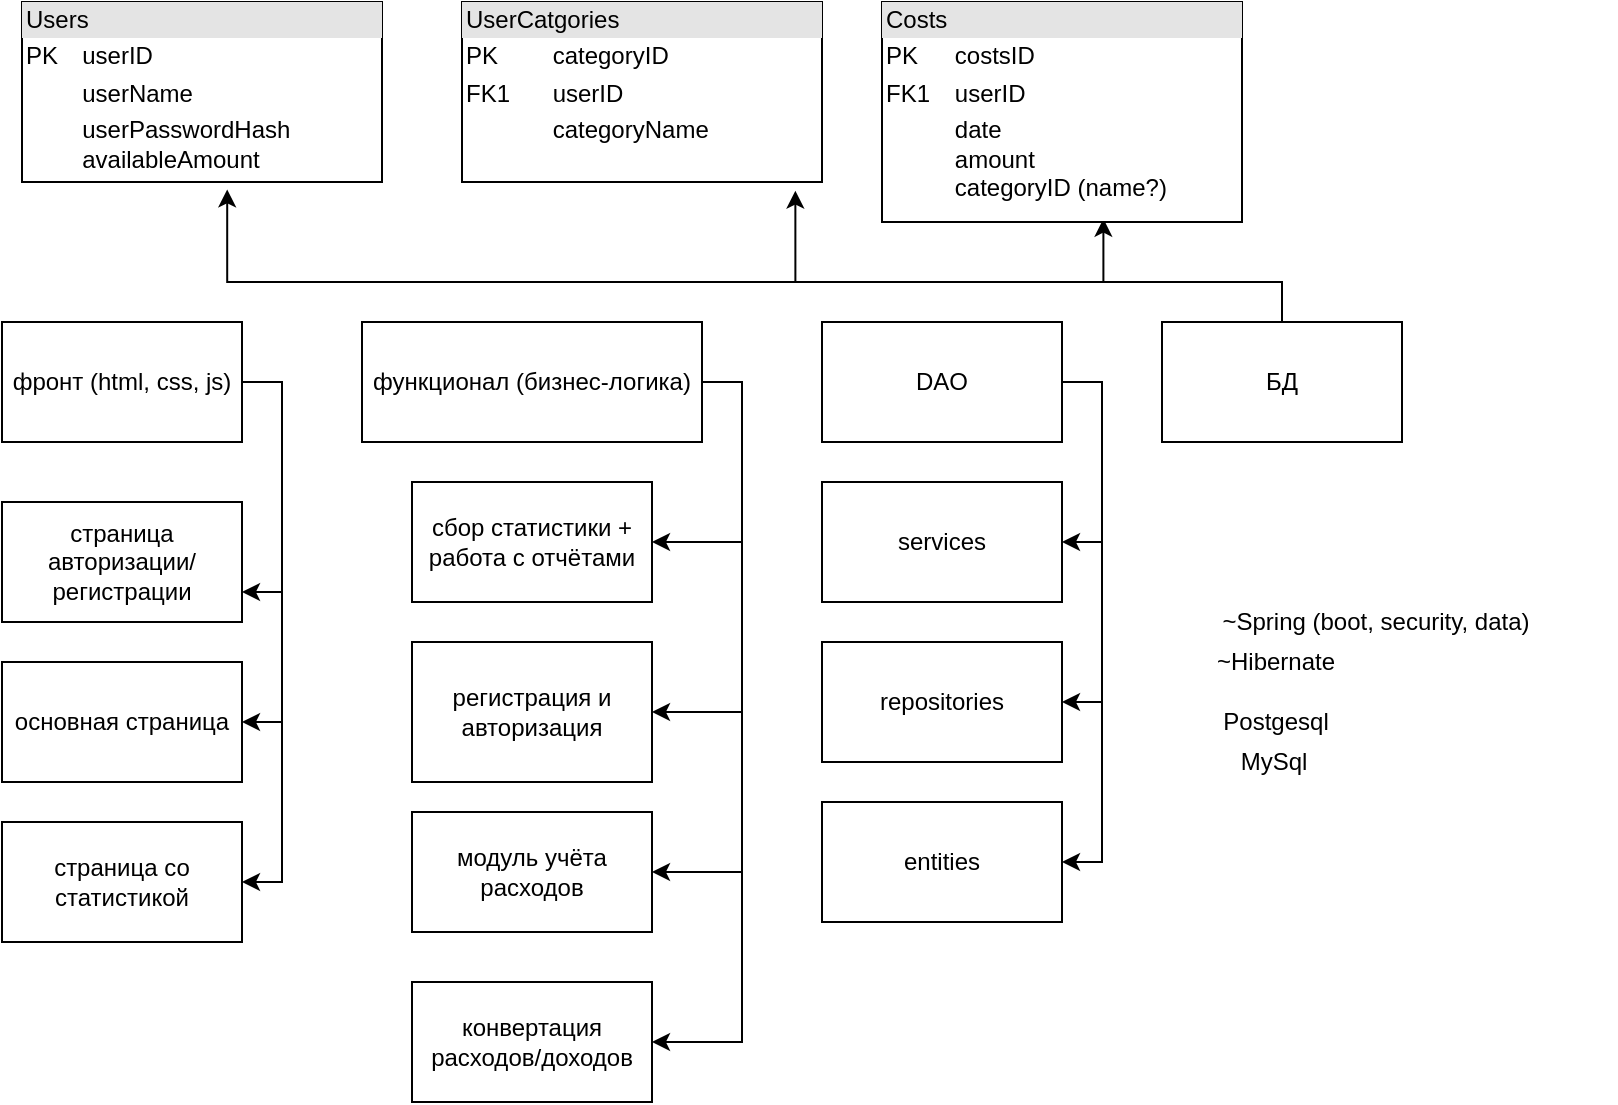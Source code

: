 <mxfile version="14.4.6" type="github">
  <diagram id="C5RBs43oDa-KdzZeNtuy" name="Page-1">
    <mxGraphModel dx="782" dy="446" grid="1" gridSize="10" guides="1" tooltips="1" connect="1" arrows="1" fold="1" page="1" pageScale="1" pageWidth="827" pageHeight="1169" math="0" shadow="0">
      <root>
        <mxCell id="WIyWlLk6GJQsqaUBKTNV-0" />
        <mxCell id="WIyWlLk6GJQsqaUBKTNV-1" parent="WIyWlLk6GJQsqaUBKTNV-0" />
        <mxCell id="IeXWyeK_BcJZAvRgLYzY-0" value="&lt;div style=&quot;box-sizing: border-box ; width: 100% ; background: #e4e4e4 ; padding: 2px&quot;&gt;Users&lt;/div&gt;&lt;table style=&quot;width: 100% ; font-size: 1em&quot; cellpadding=&quot;2&quot; cellspacing=&quot;0&quot;&gt;&lt;tbody&gt;&lt;tr&gt;&lt;td&gt;PK&lt;/td&gt;&lt;td&gt;userID&lt;/td&gt;&lt;/tr&gt;&lt;tr&gt;&lt;td&gt;&lt;br&gt;&lt;/td&gt;&lt;td&gt;userName&lt;/td&gt;&lt;/tr&gt;&lt;tr&gt;&lt;td&gt;&lt;/td&gt;&lt;td&gt;userPasswordHash&lt;br&gt;availableAmount&lt;/td&gt;&lt;/tr&gt;&lt;/tbody&gt;&lt;/table&gt;" style="verticalAlign=top;align=left;overflow=fill;html=1;" parent="WIyWlLk6GJQsqaUBKTNV-1" vertex="1">
          <mxGeometry x="30" y="120" width="180" height="90" as="geometry" />
        </mxCell>
        <mxCell id="CAWYNCKiT4hpbYnaXux7-30" style="edgeStyle=orthogonalEdgeStyle;rounded=0;orthogonalLoop=1;jettySize=auto;html=1;exitX=1;exitY=0.5;exitDx=0;exitDy=0;entryX=1;entryY=0.75;entryDx=0;entryDy=0;" parent="WIyWlLk6GJQsqaUBKTNV-1" source="IeXWyeK_BcJZAvRgLYzY-10" target="CAWYNCKiT4hpbYnaXux7-27" edge="1">
          <mxGeometry relative="1" as="geometry" />
        </mxCell>
        <mxCell id="CAWYNCKiT4hpbYnaXux7-31" style="edgeStyle=orthogonalEdgeStyle;rounded=0;orthogonalLoop=1;jettySize=auto;html=1;exitX=1;exitY=0.5;exitDx=0;exitDy=0;entryX=1;entryY=0.5;entryDx=0;entryDy=0;" parent="WIyWlLk6GJQsqaUBKTNV-1" source="IeXWyeK_BcJZAvRgLYzY-10" target="CAWYNCKiT4hpbYnaXux7-28" edge="1">
          <mxGeometry relative="1" as="geometry" />
        </mxCell>
        <mxCell id="CAWYNCKiT4hpbYnaXux7-32" style="edgeStyle=orthogonalEdgeStyle;rounded=0;orthogonalLoop=1;jettySize=auto;html=1;exitX=1;exitY=0.5;exitDx=0;exitDy=0;entryX=1;entryY=0.5;entryDx=0;entryDy=0;" parent="WIyWlLk6GJQsqaUBKTNV-1" source="IeXWyeK_BcJZAvRgLYzY-10" target="CAWYNCKiT4hpbYnaXux7-29" edge="1">
          <mxGeometry relative="1" as="geometry" />
        </mxCell>
        <mxCell id="IeXWyeK_BcJZAvRgLYzY-10" value="фронт (html, css, js)" style="rounded=0;whiteSpace=wrap;html=1;" parent="WIyWlLk6GJQsqaUBKTNV-1" vertex="1">
          <mxGeometry x="20" y="280" width="120" height="60" as="geometry" />
        </mxCell>
        <mxCell id="CAWYNCKiT4hpbYnaXux7-9" style="edgeStyle=orthogonalEdgeStyle;rounded=0;orthogonalLoop=1;jettySize=auto;html=1;entryX=0.615;entryY=0.985;entryDx=0;entryDy=0;entryPerimeter=0;" parent="WIyWlLk6GJQsqaUBKTNV-1" source="IeXWyeK_BcJZAvRgLYzY-11" target="CAWYNCKiT4hpbYnaXux7-4" edge="1">
          <mxGeometry relative="1" as="geometry">
            <Array as="points">
              <mxPoint x="660" y="260" />
              <mxPoint x="571" y="260" />
            </Array>
          </mxGeometry>
        </mxCell>
        <mxCell id="CAWYNCKiT4hpbYnaXux7-11" style="edgeStyle=orthogonalEdgeStyle;rounded=0;orthogonalLoop=1;jettySize=auto;html=1;entryX=0.926;entryY=1.048;entryDx=0;entryDy=0;entryPerimeter=0;" parent="WIyWlLk6GJQsqaUBKTNV-1" source="IeXWyeK_BcJZAvRgLYzY-11" target="CAWYNCKiT4hpbYnaXux7-6" edge="1">
          <mxGeometry relative="1" as="geometry">
            <Array as="points">
              <mxPoint x="660" y="260" />
              <mxPoint x="417" y="260" />
            </Array>
          </mxGeometry>
        </mxCell>
        <mxCell id="CAWYNCKiT4hpbYnaXux7-12" style="edgeStyle=orthogonalEdgeStyle;rounded=0;orthogonalLoop=1;jettySize=auto;html=1;entryX=0.57;entryY=1.041;entryDx=0;entryDy=0;entryPerimeter=0;" parent="WIyWlLk6GJQsqaUBKTNV-1" source="IeXWyeK_BcJZAvRgLYzY-11" target="IeXWyeK_BcJZAvRgLYzY-0" edge="1">
          <mxGeometry relative="1" as="geometry">
            <Array as="points">
              <mxPoint x="660" y="260" />
              <mxPoint x="133" y="260" />
            </Array>
          </mxGeometry>
        </mxCell>
        <mxCell id="IeXWyeK_BcJZAvRgLYzY-11" value="БД" style="rounded=0;whiteSpace=wrap;html=1;" parent="WIyWlLk6GJQsqaUBKTNV-1" vertex="1">
          <mxGeometry x="600" y="280" width="120" height="60" as="geometry" />
        </mxCell>
        <mxCell id="CAWYNCKiT4hpbYnaXux7-34" style="edgeStyle=orthogonalEdgeStyle;rounded=0;orthogonalLoop=1;jettySize=auto;html=1;exitX=1;exitY=0.5;exitDx=0;exitDy=0;entryX=1;entryY=0.5;entryDx=0;entryDy=0;" parent="WIyWlLk6GJQsqaUBKTNV-1" source="IeXWyeK_BcJZAvRgLYzY-15" target="CAWYNCKiT4hpbYnaXux7-15" edge="1">
          <mxGeometry relative="1" as="geometry" />
        </mxCell>
        <mxCell id="CAWYNCKiT4hpbYnaXux7-35" style="edgeStyle=orthogonalEdgeStyle;rounded=0;orthogonalLoop=1;jettySize=auto;html=1;exitX=1;exitY=0.5;exitDx=0;exitDy=0;entryX=1;entryY=0.5;entryDx=0;entryDy=0;" parent="WIyWlLk6GJQsqaUBKTNV-1" source="IeXWyeK_BcJZAvRgLYzY-15" target="CAWYNCKiT4hpbYnaXux7-19" edge="1">
          <mxGeometry relative="1" as="geometry" />
        </mxCell>
        <mxCell id="CAWYNCKiT4hpbYnaXux7-36" style="edgeStyle=orthogonalEdgeStyle;rounded=0;orthogonalLoop=1;jettySize=auto;html=1;exitX=1;exitY=0.5;exitDx=0;exitDy=0;entryX=1;entryY=0.5;entryDx=0;entryDy=0;" parent="WIyWlLk6GJQsqaUBKTNV-1" source="IeXWyeK_BcJZAvRgLYzY-15" target="CAWYNCKiT4hpbYnaXux7-33" edge="1">
          <mxGeometry relative="1" as="geometry" />
        </mxCell>
        <mxCell id="CAWYNCKiT4hpbYnaXux7-40" style="edgeStyle=orthogonalEdgeStyle;rounded=0;orthogonalLoop=1;jettySize=auto;html=1;exitX=1;exitY=0.5;exitDx=0;exitDy=0;entryX=1;entryY=0.5;entryDx=0;entryDy=0;" parent="WIyWlLk6GJQsqaUBKTNV-1" source="IeXWyeK_BcJZAvRgLYzY-15" target="CAWYNCKiT4hpbYnaXux7-39" edge="1">
          <mxGeometry relative="1" as="geometry" />
        </mxCell>
        <mxCell id="IeXWyeK_BcJZAvRgLYzY-15" value="функционал (бизнес-логика)" style="rounded=0;whiteSpace=wrap;html=1;" parent="WIyWlLk6GJQsqaUBKTNV-1" vertex="1">
          <mxGeometry x="200" y="280" width="170" height="60" as="geometry" />
        </mxCell>
        <mxCell id="IeXWyeK_BcJZAvRgLYzY-18" value="~Spring (boot, security, data)" style="text;html=1;strokeColor=none;fillColor=none;align=center;verticalAlign=middle;whiteSpace=wrap;rounded=0;" parent="WIyWlLk6GJQsqaUBKTNV-1" vertex="1">
          <mxGeometry x="587" y="420" width="240" height="20" as="geometry" />
        </mxCell>
        <mxCell id="IeXWyeK_BcJZAvRgLYzY-20" value="~Hibernate" style="text;html=1;strokeColor=none;fillColor=none;align=center;verticalAlign=middle;whiteSpace=wrap;rounded=0;" parent="WIyWlLk6GJQsqaUBKTNV-1" vertex="1">
          <mxGeometry x="637" y="440" width="40" height="20" as="geometry" />
        </mxCell>
        <mxCell id="IeXWyeK_BcJZAvRgLYzY-21" value="Postgesql" style="text;html=1;strokeColor=none;fillColor=none;align=center;verticalAlign=middle;whiteSpace=wrap;rounded=0;" parent="WIyWlLk6GJQsqaUBKTNV-1" vertex="1">
          <mxGeometry x="637" y="470" width="40" height="20" as="geometry" />
        </mxCell>
        <mxCell id="IeXWyeK_BcJZAvRgLYzY-22" value="MySql" style="text;html=1;strokeColor=none;fillColor=none;align=center;verticalAlign=middle;whiteSpace=wrap;rounded=0;" parent="WIyWlLk6GJQsqaUBKTNV-1" vertex="1">
          <mxGeometry x="611" y="490" width="90" height="20" as="geometry" />
        </mxCell>
        <mxCell id="CAWYNCKiT4hpbYnaXux7-4" value="&lt;div style=&quot;box-sizing: border-box ; width: 100% ; background: #e4e4e4 ; padding: 2px&quot;&gt;Costs&lt;/div&gt;&lt;table style=&quot;width: 100% ; font-size: 1em&quot; cellpadding=&quot;2&quot; cellspacing=&quot;0&quot;&gt;&lt;tbody&gt;&lt;tr&gt;&lt;td&gt;PK&lt;/td&gt;&lt;td&gt;costsID&lt;/td&gt;&lt;/tr&gt;&lt;tr&gt;&lt;td&gt;FK1&lt;/td&gt;&lt;td&gt;userID&lt;/td&gt;&lt;/tr&gt;&lt;tr&gt;&lt;td&gt;&lt;/td&gt;&lt;td&gt;date&lt;br&gt;amount&lt;br&gt;categoryID (name?)&lt;/td&gt;&lt;/tr&gt;&lt;/tbody&gt;&lt;/table&gt;" style="verticalAlign=top;align=left;overflow=fill;html=1;" parent="WIyWlLk6GJQsqaUBKTNV-1" vertex="1">
          <mxGeometry x="460" y="120" width="180" height="110" as="geometry" />
        </mxCell>
        <mxCell id="CAWYNCKiT4hpbYnaXux7-6" value="&lt;div style=&quot;box-sizing: border-box ; width: 100% ; background: #e4e4e4 ; padding: 2px&quot;&gt;UserCatgories&lt;/div&gt;&lt;table style=&quot;width: 100% ; font-size: 1em&quot; cellpadding=&quot;2&quot; cellspacing=&quot;0&quot;&gt;&lt;tbody&gt;&lt;tr&gt;&lt;td&gt;PK&lt;/td&gt;&lt;td&gt;categoryID&lt;/td&gt;&lt;/tr&gt;&lt;tr&gt;&lt;td&gt;FK1&lt;/td&gt;&lt;td&gt;userID&lt;/td&gt;&lt;/tr&gt;&lt;tr&gt;&lt;td&gt;&lt;/td&gt;&lt;td&gt;categoryName&lt;/td&gt;&lt;/tr&gt;&lt;/tbody&gt;&lt;/table&gt;" style="verticalAlign=top;align=left;overflow=fill;html=1;" parent="WIyWlLk6GJQsqaUBKTNV-1" vertex="1">
          <mxGeometry x="250" y="120" width="180" height="90" as="geometry" />
        </mxCell>
        <mxCell id="CAWYNCKiT4hpbYnaXux7-15" value="сбор статистики + работа с отчётами" style="rounded=0;whiteSpace=wrap;html=1;" parent="WIyWlLk6GJQsqaUBKTNV-1" vertex="1">
          <mxGeometry x="225" y="360" width="120" height="60" as="geometry" />
        </mxCell>
        <mxCell id="CAWYNCKiT4hpbYnaXux7-24" style="edgeStyle=orthogonalEdgeStyle;rounded=0;orthogonalLoop=1;jettySize=auto;html=1;exitX=1;exitY=0.5;exitDx=0;exitDy=0;entryX=1;entryY=0.5;entryDx=0;entryDy=0;" parent="WIyWlLk6GJQsqaUBKTNV-1" source="CAWYNCKiT4hpbYnaXux7-16" target="CAWYNCKiT4hpbYnaXux7-21" edge="1">
          <mxGeometry relative="1" as="geometry" />
        </mxCell>
        <mxCell id="CAWYNCKiT4hpbYnaXux7-25" style="edgeStyle=orthogonalEdgeStyle;rounded=0;orthogonalLoop=1;jettySize=auto;html=1;exitX=1;exitY=0.5;exitDx=0;exitDy=0;entryX=1;entryY=0.5;entryDx=0;entryDy=0;" parent="WIyWlLk6GJQsqaUBKTNV-1" source="CAWYNCKiT4hpbYnaXux7-16" target="CAWYNCKiT4hpbYnaXux7-22" edge="1">
          <mxGeometry relative="1" as="geometry" />
        </mxCell>
        <mxCell id="CAWYNCKiT4hpbYnaXux7-26" style="edgeStyle=orthogonalEdgeStyle;rounded=0;orthogonalLoop=1;jettySize=auto;html=1;exitX=1;exitY=0.5;exitDx=0;exitDy=0;entryX=1;entryY=0.5;entryDx=0;entryDy=0;" parent="WIyWlLk6GJQsqaUBKTNV-1" source="CAWYNCKiT4hpbYnaXux7-16" target="CAWYNCKiT4hpbYnaXux7-23" edge="1">
          <mxGeometry relative="1" as="geometry" />
        </mxCell>
        <mxCell id="CAWYNCKiT4hpbYnaXux7-16" value="DAO" style="rounded=0;whiteSpace=wrap;html=1;" parent="WIyWlLk6GJQsqaUBKTNV-1" vertex="1">
          <mxGeometry x="430" y="280" width="120" height="60" as="geometry" />
        </mxCell>
        <mxCell id="CAWYNCKiT4hpbYnaXux7-19" value="регистрация и авторизация" style="rounded=0;whiteSpace=wrap;html=1;" parent="WIyWlLk6GJQsqaUBKTNV-1" vertex="1">
          <mxGeometry x="225" y="440" width="120" height="70" as="geometry" />
        </mxCell>
        <mxCell id="CAWYNCKiT4hpbYnaXux7-21" value="services" style="rounded=0;whiteSpace=wrap;html=1;" parent="WIyWlLk6GJQsqaUBKTNV-1" vertex="1">
          <mxGeometry x="430" y="360" width="120" height="60" as="geometry" />
        </mxCell>
        <mxCell id="CAWYNCKiT4hpbYnaXux7-22" value="repositories" style="rounded=0;whiteSpace=wrap;html=1;" parent="WIyWlLk6GJQsqaUBKTNV-1" vertex="1">
          <mxGeometry x="430" y="440" width="120" height="60" as="geometry" />
        </mxCell>
        <mxCell id="CAWYNCKiT4hpbYnaXux7-23" value="entities" style="rounded=0;whiteSpace=wrap;html=1;" parent="WIyWlLk6GJQsqaUBKTNV-1" vertex="1">
          <mxGeometry x="430" y="520" width="120" height="60" as="geometry" />
        </mxCell>
        <mxCell id="CAWYNCKiT4hpbYnaXux7-27" value="страница авторизации/регистрации" style="rounded=0;whiteSpace=wrap;html=1;" parent="WIyWlLk6GJQsqaUBKTNV-1" vertex="1">
          <mxGeometry x="20" y="370" width="120" height="60" as="geometry" />
        </mxCell>
        <mxCell id="CAWYNCKiT4hpbYnaXux7-28" value="основная страница" style="rounded=0;whiteSpace=wrap;html=1;" parent="WIyWlLk6GJQsqaUBKTNV-1" vertex="1">
          <mxGeometry x="20" y="450" width="120" height="60" as="geometry" />
        </mxCell>
        <mxCell id="CAWYNCKiT4hpbYnaXux7-29" value="страница со статистикой" style="rounded=0;whiteSpace=wrap;html=1;" parent="WIyWlLk6GJQsqaUBKTNV-1" vertex="1">
          <mxGeometry x="20" y="530" width="120" height="60" as="geometry" />
        </mxCell>
        <mxCell id="CAWYNCKiT4hpbYnaXux7-33" value="модуль учёта расходов" style="rounded=0;whiteSpace=wrap;html=1;" parent="WIyWlLk6GJQsqaUBKTNV-1" vertex="1">
          <mxGeometry x="225" y="525" width="120" height="60" as="geometry" />
        </mxCell>
        <mxCell id="CAWYNCKiT4hpbYnaXux7-39" value="конвертация расходов/доходов" style="rounded=0;whiteSpace=wrap;html=1;" parent="WIyWlLk6GJQsqaUBKTNV-1" vertex="1">
          <mxGeometry x="225" y="610" width="120" height="60" as="geometry" />
        </mxCell>
      </root>
    </mxGraphModel>
  </diagram>
</mxfile>
